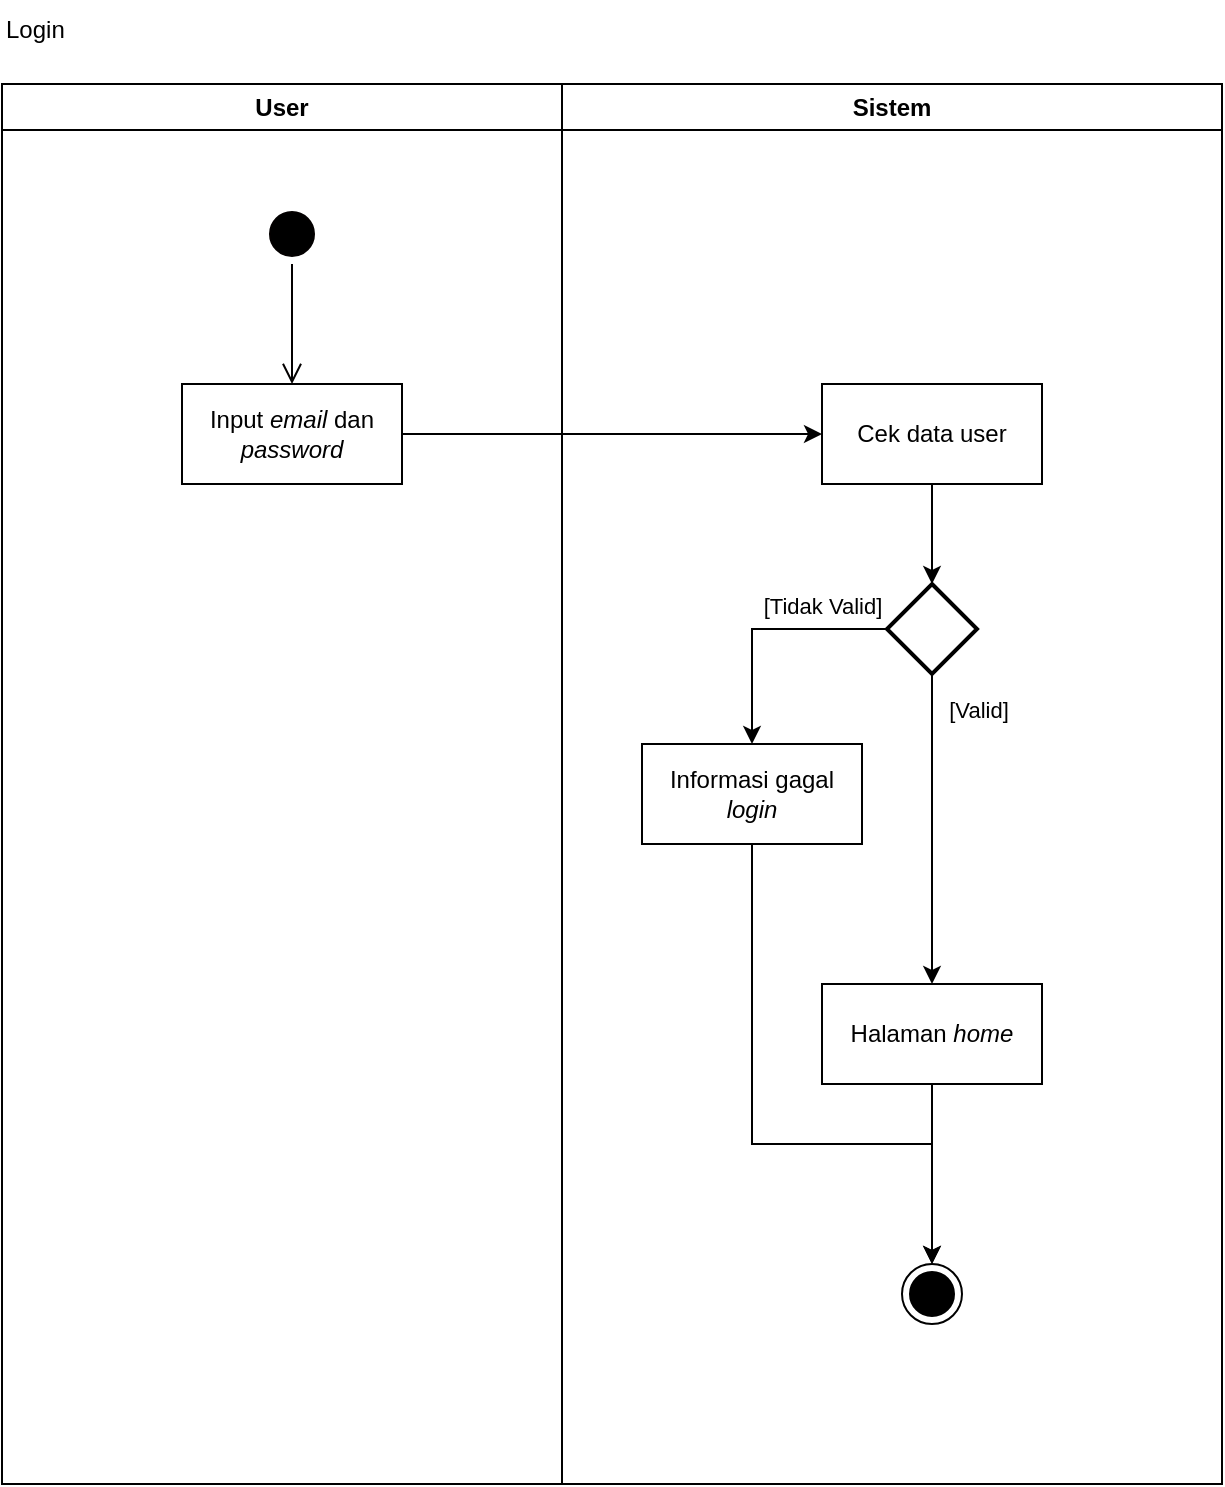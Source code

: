 <mxfile version="21.6.2" type="github">
  <diagram name="Page-1" id="4sOu-P3r2uqMUhEJh7ZA">
    <mxGraphModel dx="1621" dy="516" grid="1" gridSize="10" guides="1" tooltips="1" connect="1" arrows="1" fold="1" page="1" pageScale="1" pageWidth="827" pageHeight="1169" math="0" shadow="0">
      <root>
        <mxCell id="0" />
        <mxCell id="1" parent="0" />
        <mxCell id="E2XFTpKV8IvXNufsqWhs-1" value="" style="group;movable=1;resizable=1;rotatable=1;deletable=1;editable=1;locked=0;connectable=1;" vertex="1" connectable="0" parent="1">
          <mxGeometry x="-160" y="110" width="610" height="700" as="geometry" />
        </mxCell>
        <mxCell id="E2XFTpKV8IvXNufsqWhs-2" value="User" style="swimlane;whiteSpace=wrap;html=1;movable=1;resizable=1;rotatable=1;deletable=1;editable=1;locked=0;connectable=1;" vertex="1" parent="E2XFTpKV8IvXNufsqWhs-1">
          <mxGeometry width="280" height="700" as="geometry" />
        </mxCell>
        <mxCell id="E2XFTpKV8IvXNufsqWhs-3" value="" style="ellipse;html=1;shape=startState;fillColor=#000000;strokeColor=#030000;movable=1;resizable=1;rotatable=1;deletable=1;editable=1;locked=0;connectable=1;" vertex="1" parent="E2XFTpKV8IvXNufsqWhs-2">
          <mxGeometry x="130" y="60" width="30" height="30" as="geometry" />
        </mxCell>
        <mxCell id="E2XFTpKV8IvXNufsqWhs-4" value="" style="edgeStyle=orthogonalEdgeStyle;html=1;verticalAlign=bottom;endArrow=open;endSize=8;strokeColor=#030000;rounded=0;movable=1;resizable=1;rotatable=1;deletable=1;editable=1;locked=0;connectable=1;" edge="1" parent="E2XFTpKV8IvXNufsqWhs-2" source="E2XFTpKV8IvXNufsqWhs-3">
          <mxGeometry relative="1" as="geometry">
            <mxPoint x="145" y="150" as="targetPoint" />
          </mxGeometry>
        </mxCell>
        <mxCell id="E2XFTpKV8IvXNufsqWhs-5" value="Input &lt;i&gt;email&lt;/i&gt; dan &lt;i&gt;password&lt;/i&gt;" style="html=1;whiteSpace=wrap;movable=1;resizable=1;rotatable=1;deletable=1;editable=1;locked=0;connectable=1;" vertex="1" parent="E2XFTpKV8IvXNufsqWhs-2">
          <mxGeometry x="90" y="150" width="110" height="50" as="geometry" />
        </mxCell>
        <mxCell id="E2XFTpKV8IvXNufsqWhs-6" value="Sistem" style="swimlane;whiteSpace=wrap;html=1;movable=1;resizable=1;rotatable=1;deletable=1;editable=1;locked=0;connectable=1;" vertex="1" parent="E2XFTpKV8IvXNufsqWhs-1">
          <mxGeometry x="280" width="330" height="700" as="geometry" />
        </mxCell>
        <mxCell id="E2XFTpKV8IvXNufsqWhs-7" style="edgeStyle=orthogonalEdgeStyle;rounded=0;orthogonalLoop=1;jettySize=auto;html=1;movable=1;resizable=1;rotatable=1;deletable=1;editable=1;locked=0;connectable=1;" edge="1" parent="E2XFTpKV8IvXNufsqWhs-6" source="E2XFTpKV8IvXNufsqWhs-8" target="E2XFTpKV8IvXNufsqWhs-13">
          <mxGeometry relative="1" as="geometry" />
        </mxCell>
        <mxCell id="E2XFTpKV8IvXNufsqWhs-8" value="Cek data user" style="html=1;whiteSpace=wrap;movable=1;resizable=1;rotatable=1;deletable=1;editable=1;locked=0;connectable=1;" vertex="1" parent="E2XFTpKV8IvXNufsqWhs-6">
          <mxGeometry x="130" y="150" width="110" height="50" as="geometry" />
        </mxCell>
        <mxCell id="E2XFTpKV8IvXNufsqWhs-9" value="" style="edgeStyle=orthogonalEdgeStyle;rounded=0;orthogonalLoop=1;jettySize=auto;html=1;movable=1;resizable=1;rotatable=1;deletable=1;editable=1;locked=0;connectable=1;" edge="1" parent="E2XFTpKV8IvXNufsqWhs-6" source="E2XFTpKV8IvXNufsqWhs-13" target="E2XFTpKV8IvXNufsqWhs-15">
          <mxGeometry relative="1" as="geometry" />
        </mxCell>
        <mxCell id="E2XFTpKV8IvXNufsqWhs-10" value="[Valid]" style="edgeLabel;html=1;align=center;verticalAlign=middle;resizable=1;points=[];movable=1;rotatable=1;deletable=1;editable=1;locked=0;connectable=1;" vertex="1" connectable="0" parent="E2XFTpKV8IvXNufsqWhs-9">
          <mxGeometry x="-0.773" y="3" relative="1" as="geometry">
            <mxPoint x="20" as="offset" />
          </mxGeometry>
        </mxCell>
        <mxCell id="E2XFTpKV8IvXNufsqWhs-11" style="edgeStyle=orthogonalEdgeStyle;rounded=0;orthogonalLoop=1;jettySize=auto;html=1;exitX=0;exitY=0.5;exitDx=0;exitDy=0;exitPerimeter=0;movable=1;resizable=1;rotatable=1;deletable=1;editable=1;locked=0;connectable=1;" edge="1" parent="E2XFTpKV8IvXNufsqWhs-6" source="E2XFTpKV8IvXNufsqWhs-13" target="E2XFTpKV8IvXNufsqWhs-16">
          <mxGeometry relative="1" as="geometry" />
        </mxCell>
        <mxCell id="E2XFTpKV8IvXNufsqWhs-12" value="[Tidak Valid]" style="edgeLabel;html=1;align=center;verticalAlign=middle;resizable=1;points=[];movable=1;rotatable=1;deletable=1;editable=1;locked=0;connectable=1;" vertex="1" connectable="0" parent="E2XFTpKV8IvXNufsqWhs-11">
          <mxGeometry x="-0.512" relative="1" as="geometry">
            <mxPoint x="-2" y="-12" as="offset" />
          </mxGeometry>
        </mxCell>
        <mxCell id="E2XFTpKV8IvXNufsqWhs-13" value="" style="strokeWidth=2;html=1;shape=mxgraph.flowchart.decision;whiteSpace=wrap;movable=1;resizable=1;rotatable=1;deletable=1;editable=1;locked=0;connectable=1;" vertex="1" parent="E2XFTpKV8IvXNufsqWhs-6">
          <mxGeometry x="162.5" y="250" width="45" height="45" as="geometry" />
        </mxCell>
        <mxCell id="E2XFTpKV8IvXNufsqWhs-14" value="" style="edgeStyle=orthogonalEdgeStyle;rounded=0;orthogonalLoop=1;jettySize=auto;html=1;movable=1;resizable=1;rotatable=1;deletable=1;editable=1;locked=0;connectable=1;" edge="1" parent="E2XFTpKV8IvXNufsqWhs-6" source="E2XFTpKV8IvXNufsqWhs-15" target="E2XFTpKV8IvXNufsqWhs-17">
          <mxGeometry relative="1" as="geometry" />
        </mxCell>
        <mxCell id="E2XFTpKV8IvXNufsqWhs-15" value="Halaman &lt;i&gt;home&lt;/i&gt;" style="html=1;whiteSpace=wrap;movable=1;resizable=1;rotatable=1;deletable=1;editable=1;locked=0;connectable=1;" vertex="1" parent="E2XFTpKV8IvXNufsqWhs-6">
          <mxGeometry x="130" y="450" width="110" height="50" as="geometry" />
        </mxCell>
        <mxCell id="E2XFTpKV8IvXNufsqWhs-16" value="Informasi gagal &lt;i&gt;login&lt;/i&gt;" style="html=1;whiteSpace=wrap;movable=1;resizable=1;rotatable=1;deletable=1;editable=1;locked=0;connectable=1;" vertex="1" parent="E2XFTpKV8IvXNufsqWhs-6">
          <mxGeometry x="40" y="330" width="110" height="50" as="geometry" />
        </mxCell>
        <mxCell id="E2XFTpKV8IvXNufsqWhs-17" value="" style="ellipse;html=1;shape=endState;fillColor=#000000;strokeColor=#000000;movable=1;resizable=1;rotatable=1;deletable=1;editable=1;locked=0;connectable=1;" vertex="1" parent="E2XFTpKV8IvXNufsqWhs-6">
          <mxGeometry x="170" y="590" width="30" height="30" as="geometry" />
        </mxCell>
        <mxCell id="E2XFTpKV8IvXNufsqWhs-18" style="edgeStyle=orthogonalEdgeStyle;rounded=0;orthogonalLoop=1;jettySize=auto;html=1;exitX=0.5;exitY=1;exitDx=0;exitDy=0;" edge="1" parent="E2XFTpKV8IvXNufsqWhs-6" source="E2XFTpKV8IvXNufsqWhs-16">
          <mxGeometry relative="1" as="geometry">
            <mxPoint x="185" y="590" as="targetPoint" />
            <Array as="points">
              <mxPoint x="95" y="530" />
              <mxPoint x="185" y="530" />
            </Array>
          </mxGeometry>
        </mxCell>
        <mxCell id="E2XFTpKV8IvXNufsqWhs-19" style="edgeStyle=orthogonalEdgeStyle;rounded=0;orthogonalLoop=1;jettySize=auto;html=1;entryX=0;entryY=0.5;entryDx=0;entryDy=0;movable=1;resizable=1;rotatable=1;deletable=1;editable=1;locked=0;connectable=1;" edge="1" parent="E2XFTpKV8IvXNufsqWhs-1" source="E2XFTpKV8IvXNufsqWhs-5" target="E2XFTpKV8IvXNufsqWhs-8">
          <mxGeometry relative="1" as="geometry" />
        </mxCell>
        <mxCell id="E2XFTpKV8IvXNufsqWhs-20" value="Login" style="text;html=1;align=left;verticalAlign=middle;resizable=0;points=[];autosize=1;strokeColor=none;fillColor=none;" vertex="1" parent="1">
          <mxGeometry x="-160" y="68" width="50" height="30" as="geometry" />
        </mxCell>
      </root>
    </mxGraphModel>
  </diagram>
</mxfile>
